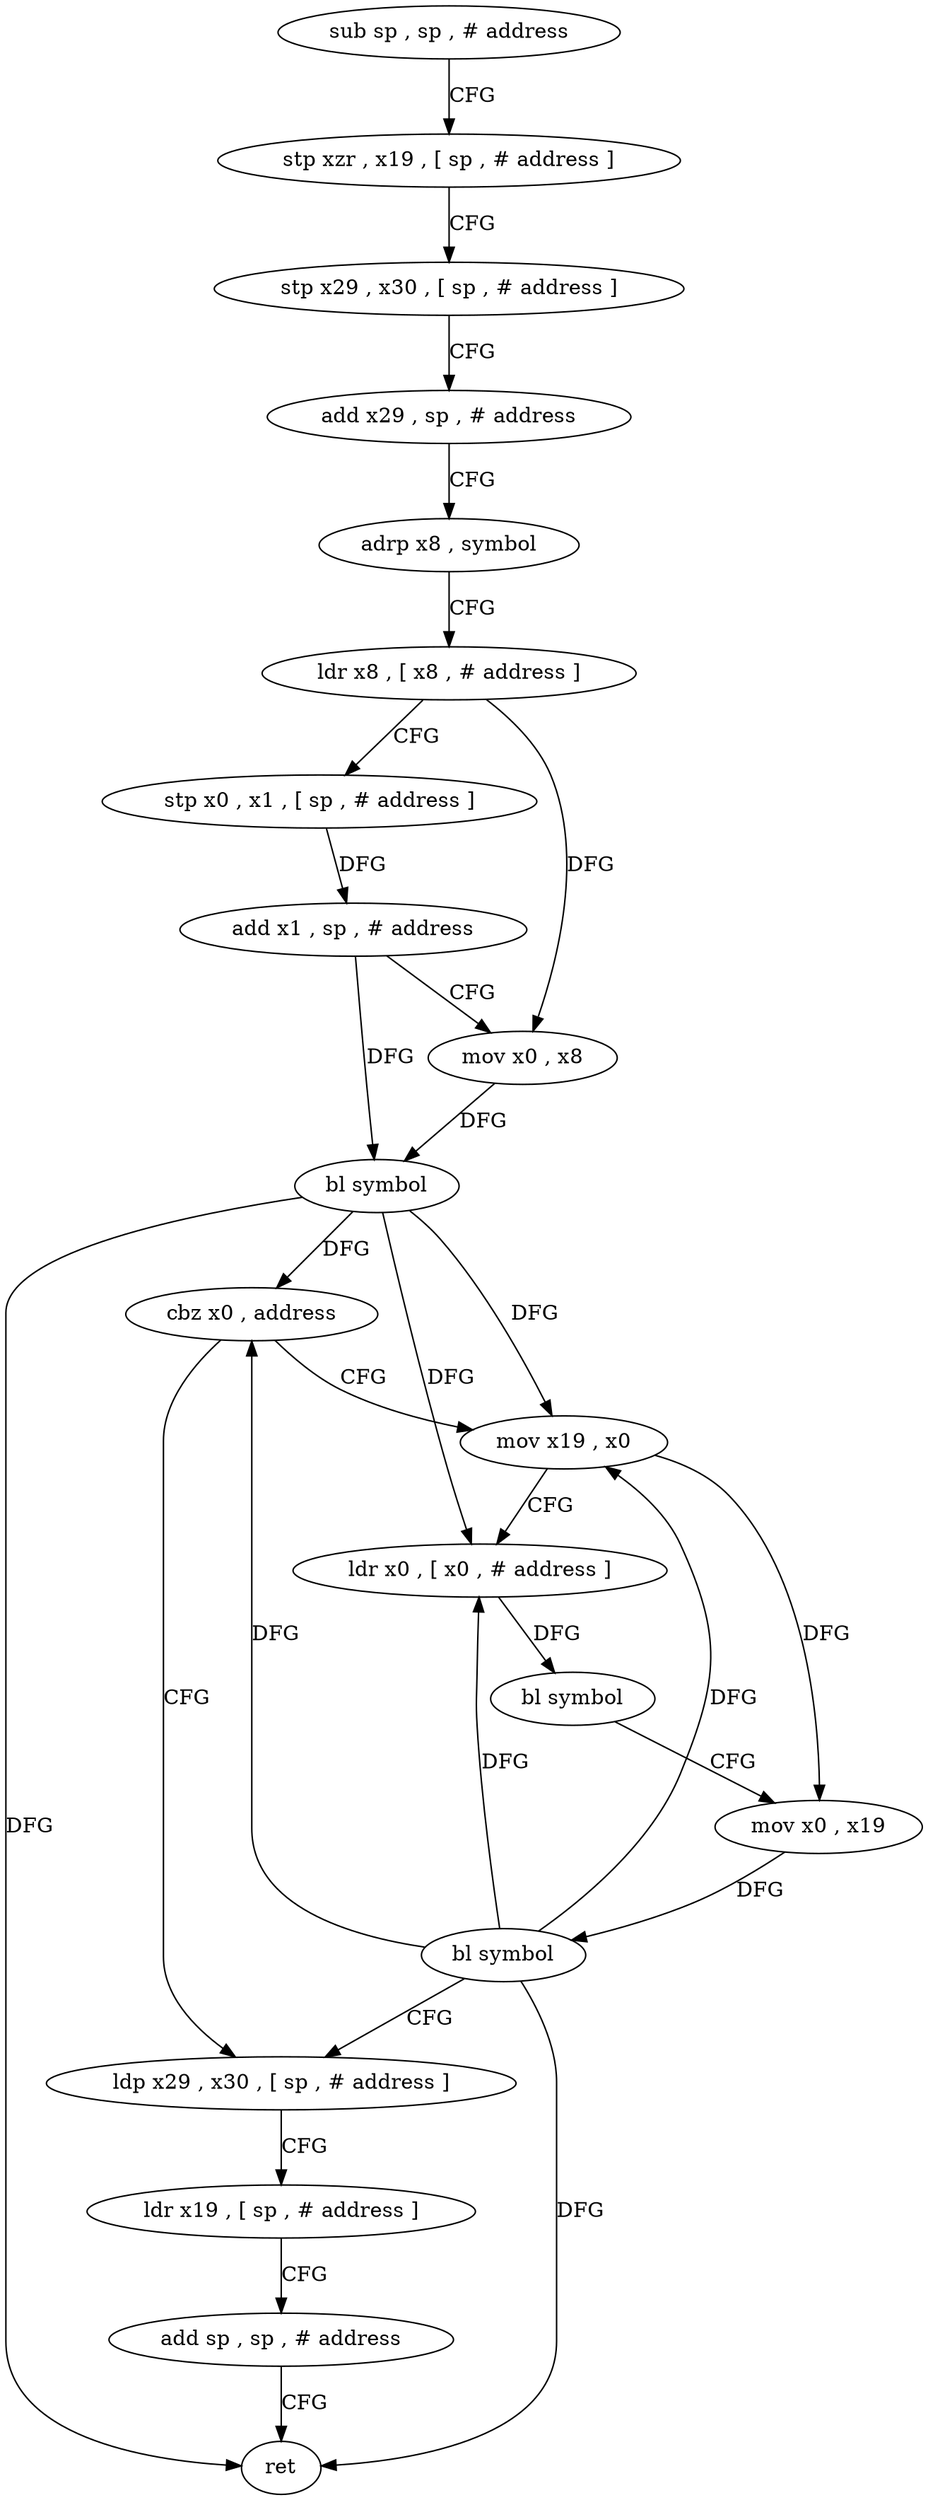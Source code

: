 digraph "func" {
"4227948" [label = "sub sp , sp , # address" ]
"4227952" [label = "stp xzr , x19 , [ sp , # address ]" ]
"4227956" [label = "stp x29 , x30 , [ sp , # address ]" ]
"4227960" [label = "add x29 , sp , # address" ]
"4227964" [label = "adrp x8 , symbol" ]
"4227968" [label = "ldr x8 , [ x8 , # address ]" ]
"4227972" [label = "stp x0 , x1 , [ sp , # address ]" ]
"4227976" [label = "add x1 , sp , # address" ]
"4227980" [label = "mov x0 , x8" ]
"4227984" [label = "bl symbol" ]
"4227988" [label = "cbz x0 , address" ]
"4228012" [label = "ldp x29 , x30 , [ sp , # address ]" ]
"4227992" [label = "mov x19 , x0" ]
"4228016" [label = "ldr x19 , [ sp , # address ]" ]
"4228020" [label = "add sp , sp , # address" ]
"4228024" [label = "ret" ]
"4227996" [label = "ldr x0 , [ x0 , # address ]" ]
"4228000" [label = "bl symbol" ]
"4228004" [label = "mov x0 , x19" ]
"4228008" [label = "bl symbol" ]
"4227948" -> "4227952" [ label = "CFG" ]
"4227952" -> "4227956" [ label = "CFG" ]
"4227956" -> "4227960" [ label = "CFG" ]
"4227960" -> "4227964" [ label = "CFG" ]
"4227964" -> "4227968" [ label = "CFG" ]
"4227968" -> "4227972" [ label = "CFG" ]
"4227968" -> "4227980" [ label = "DFG" ]
"4227972" -> "4227976" [ label = "DFG" ]
"4227976" -> "4227980" [ label = "CFG" ]
"4227976" -> "4227984" [ label = "DFG" ]
"4227980" -> "4227984" [ label = "DFG" ]
"4227984" -> "4227988" [ label = "DFG" ]
"4227984" -> "4228024" [ label = "DFG" ]
"4227984" -> "4227992" [ label = "DFG" ]
"4227984" -> "4227996" [ label = "DFG" ]
"4227988" -> "4228012" [ label = "CFG" ]
"4227988" -> "4227992" [ label = "CFG" ]
"4228012" -> "4228016" [ label = "CFG" ]
"4227992" -> "4227996" [ label = "CFG" ]
"4227992" -> "4228004" [ label = "DFG" ]
"4228016" -> "4228020" [ label = "CFG" ]
"4228020" -> "4228024" [ label = "CFG" ]
"4227996" -> "4228000" [ label = "DFG" ]
"4228000" -> "4228004" [ label = "CFG" ]
"4228004" -> "4228008" [ label = "DFG" ]
"4228008" -> "4228012" [ label = "CFG" ]
"4228008" -> "4227988" [ label = "DFG" ]
"4228008" -> "4227992" [ label = "DFG" ]
"4228008" -> "4227996" [ label = "DFG" ]
"4228008" -> "4228024" [ label = "DFG" ]
}
